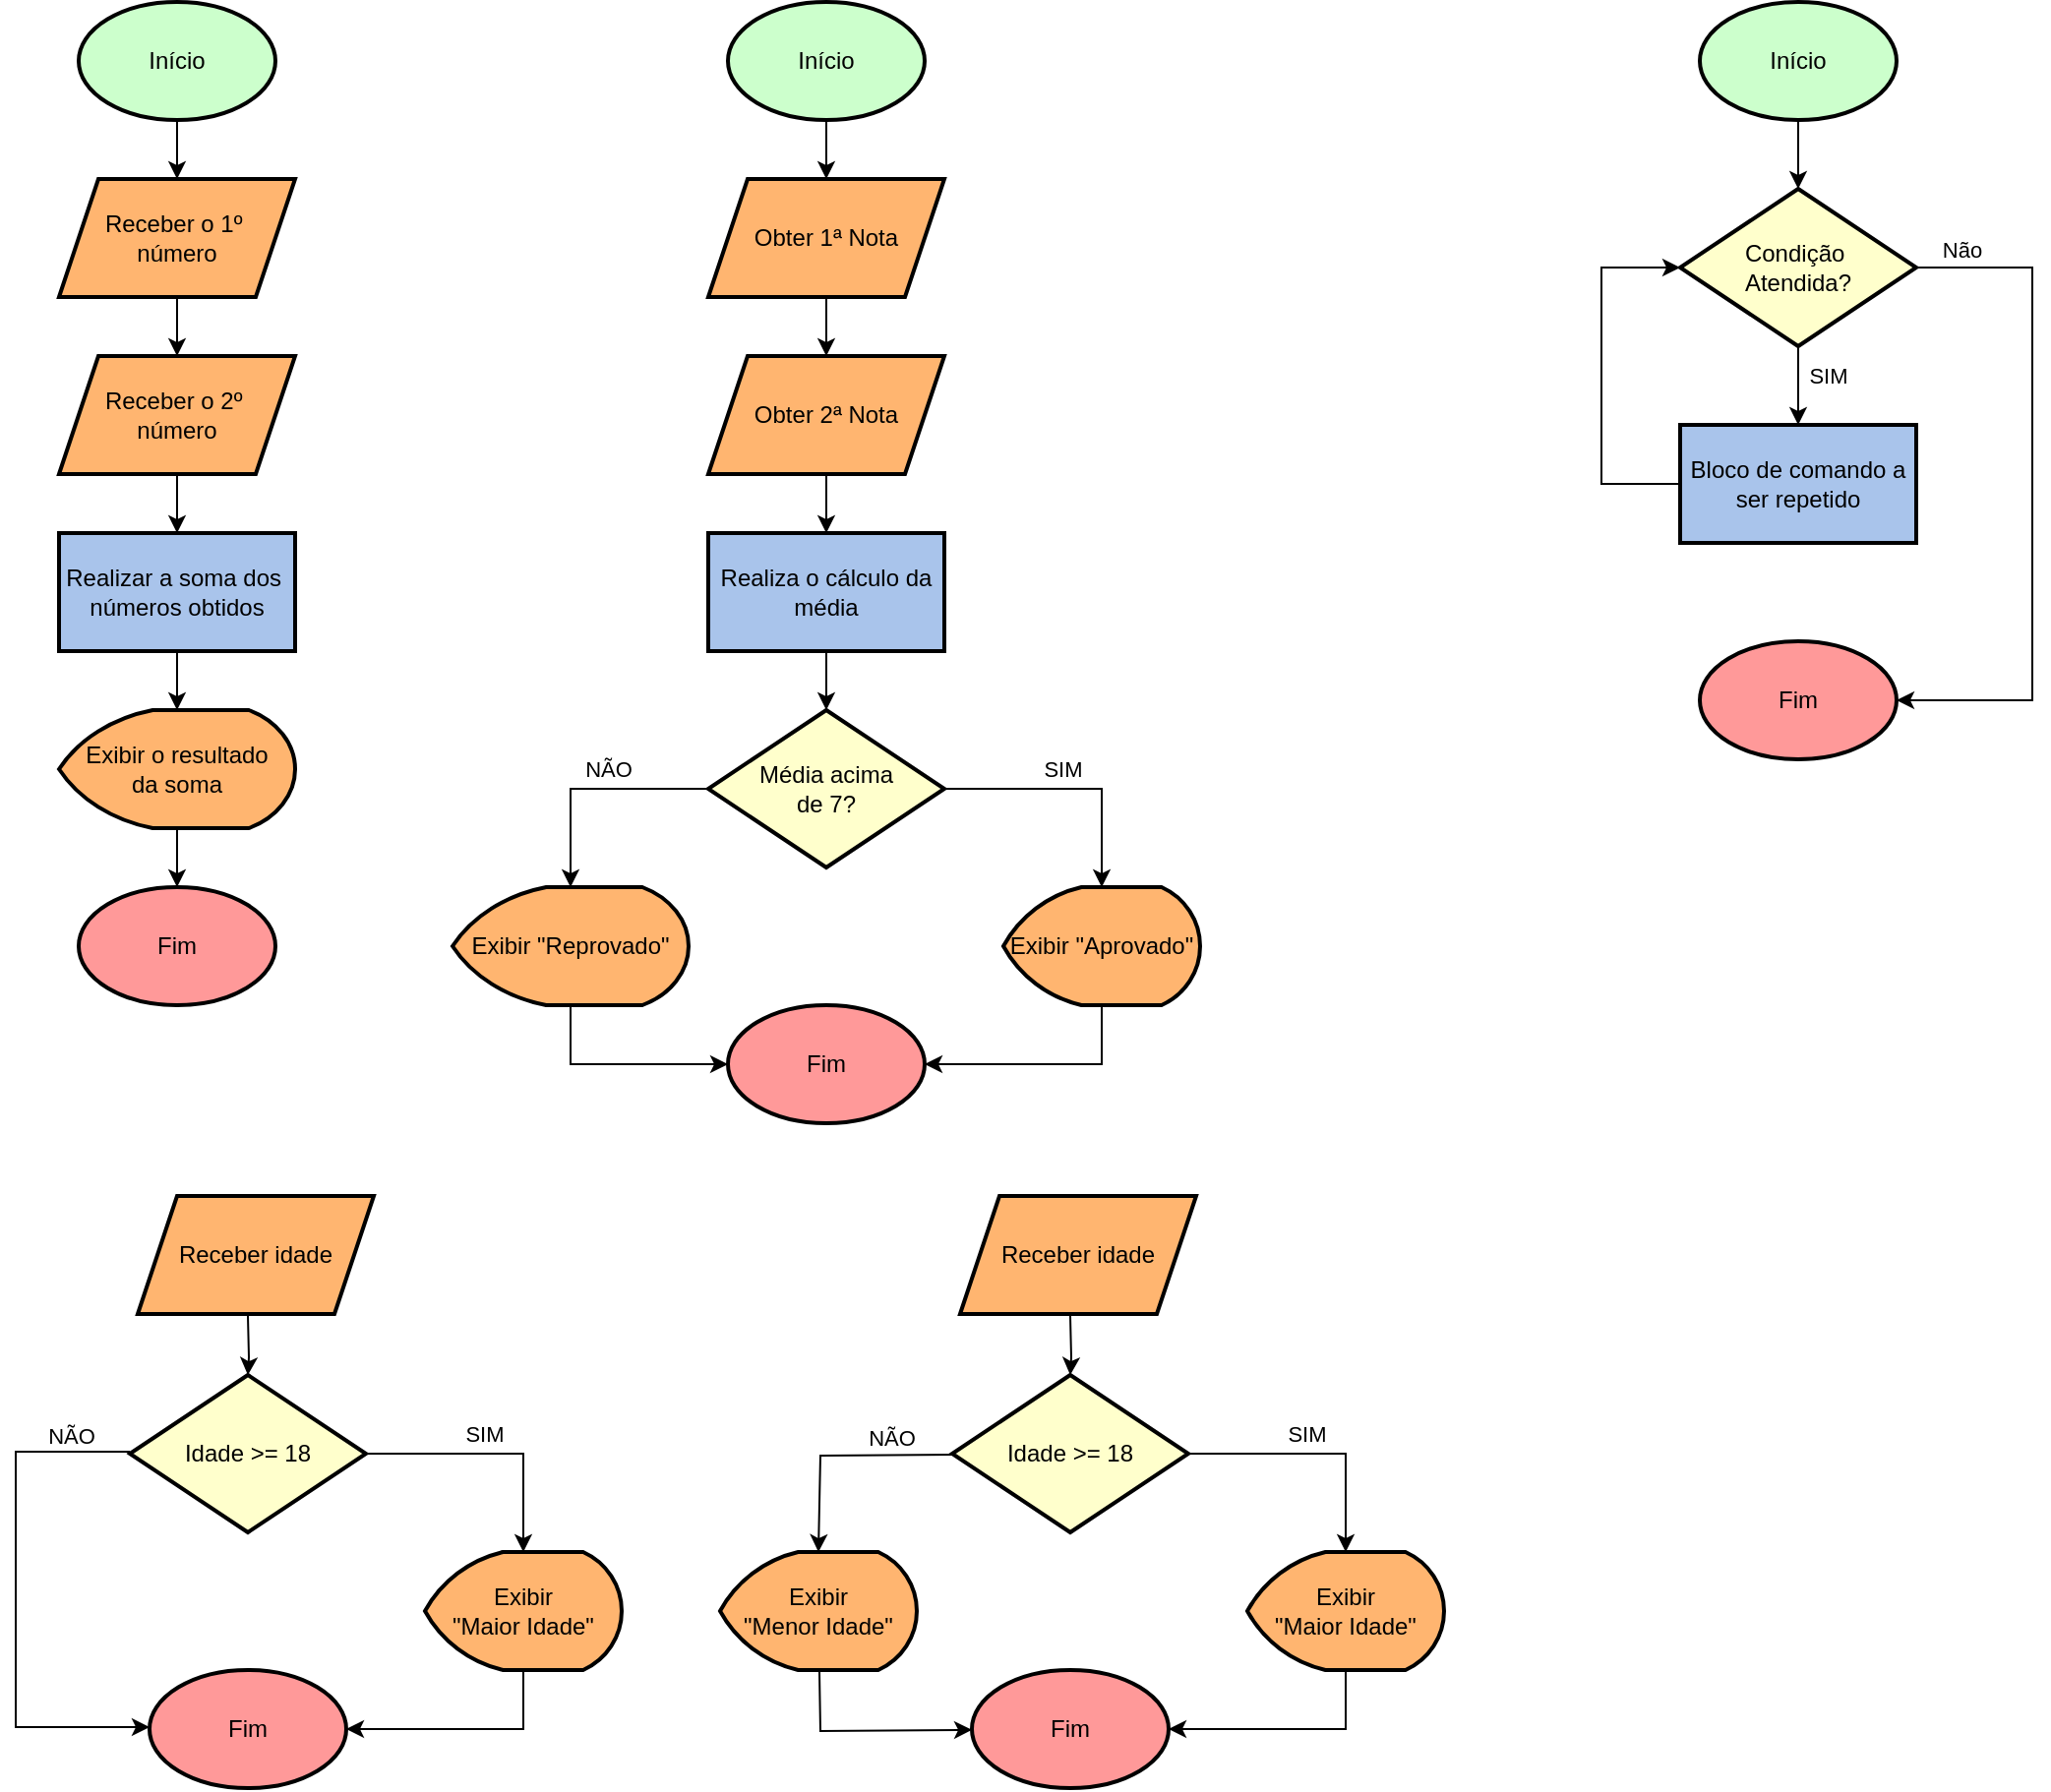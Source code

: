 <mxfile version="24.0.2" type="device" pages="2">
  <diagram name="Página-1" id="hm6SM9kWfItlW4VCQk-M">
    <mxGraphModel dx="1499" dy="693" grid="0" gridSize="10" guides="1" tooltips="1" connect="1" arrows="1" fold="1" page="1" pageScale="1" pageWidth="827" pageHeight="1169" math="0" shadow="0">
      <root>
        <mxCell id="0" />
        <mxCell id="1" parent="0" />
        <mxCell id="LTGdT5odVtHn6cHPBRjp-3" value="" style="edgeStyle=orthogonalEdgeStyle;rounded=0;orthogonalLoop=1;jettySize=auto;html=1;" parent="1" source="LTGdT5odVtHn6cHPBRjp-1" target="LTGdT5odVtHn6cHPBRjp-2" edge="1">
          <mxGeometry relative="1" as="geometry" />
        </mxCell>
        <mxCell id="LTGdT5odVtHn6cHPBRjp-1" value="Início" style="strokeWidth=2;html=1;shape=mxgraph.flowchart.start_1;whiteSpace=wrap;fillColor=#CCFFCC;" parent="1" vertex="1">
          <mxGeometry x="70" y="30" width="100" height="60" as="geometry" />
        </mxCell>
        <mxCell id="LTGdT5odVtHn6cHPBRjp-5" value="" style="edgeStyle=orthogonalEdgeStyle;rounded=0;orthogonalLoop=1;jettySize=auto;html=1;" parent="1" source="LTGdT5odVtHn6cHPBRjp-2" target="LTGdT5odVtHn6cHPBRjp-4" edge="1">
          <mxGeometry relative="1" as="geometry" />
        </mxCell>
        <mxCell id="LTGdT5odVtHn6cHPBRjp-2" value="Receber o 1º&amp;nbsp;&lt;br&gt;número" style="shape=parallelogram;perimeter=parallelogramPerimeter;whiteSpace=wrap;html=1;fixedSize=1;fillColor=#FFB570;strokeWidth=2;" parent="1" vertex="1">
          <mxGeometry x="60" y="120" width="120" height="60" as="geometry" />
        </mxCell>
        <mxCell id="LTGdT5odVtHn6cHPBRjp-7" value="" style="edgeStyle=orthogonalEdgeStyle;rounded=0;orthogonalLoop=1;jettySize=auto;html=1;" parent="1" source="LTGdT5odVtHn6cHPBRjp-4" target="LTGdT5odVtHn6cHPBRjp-6" edge="1">
          <mxGeometry relative="1" as="geometry" />
        </mxCell>
        <mxCell id="LTGdT5odVtHn6cHPBRjp-4" value="Receber o 2º&amp;nbsp;&lt;br&gt;número" style="shape=parallelogram;perimeter=parallelogramPerimeter;whiteSpace=wrap;html=1;fixedSize=1;fillColor=#FFB570;strokeWidth=2;" parent="1" vertex="1">
          <mxGeometry x="60" y="210" width="120" height="60" as="geometry" />
        </mxCell>
        <mxCell id="LTGdT5odVtHn6cHPBRjp-11" value="" style="edgeStyle=orthogonalEdgeStyle;rounded=0;orthogonalLoop=1;jettySize=auto;html=1;" parent="1" source="LTGdT5odVtHn6cHPBRjp-6" target="LTGdT5odVtHn6cHPBRjp-10" edge="1">
          <mxGeometry relative="1" as="geometry" />
        </mxCell>
        <mxCell id="LTGdT5odVtHn6cHPBRjp-6" value="Realizar a soma dos&amp;nbsp;&lt;br&gt;números obtidos" style="whiteSpace=wrap;html=1;fillColor=#A9C4EB;strokeWidth=2;" parent="1" vertex="1">
          <mxGeometry x="60" y="300" width="120" height="60" as="geometry" />
        </mxCell>
        <mxCell id="LTGdT5odVtHn6cHPBRjp-15" value="" style="edgeStyle=orthogonalEdgeStyle;rounded=0;orthogonalLoop=1;jettySize=auto;html=1;" parent="1" source="LTGdT5odVtHn6cHPBRjp-10" target="LTGdT5odVtHn6cHPBRjp-14" edge="1">
          <mxGeometry relative="1" as="geometry" />
        </mxCell>
        <mxCell id="LTGdT5odVtHn6cHPBRjp-10" value="Exibir o resultado&lt;br&gt;da soma" style="strokeWidth=2;html=1;shape=mxgraph.flowchart.display;whiteSpace=wrap;fillColor=#FFB570;" parent="1" vertex="1">
          <mxGeometry x="60" y="390" width="120" height="60" as="geometry" />
        </mxCell>
        <mxCell id="LTGdT5odVtHn6cHPBRjp-14" value="Fim" style="strokeWidth=2;html=1;shape=mxgraph.flowchart.start_1;whiteSpace=wrap;fillColor=#FF9999;" parent="1" vertex="1">
          <mxGeometry x="70" y="480" width="100" height="60" as="geometry" />
        </mxCell>
        <mxCell id="LTGdT5odVtHn6cHPBRjp-18" value="" style="edgeStyle=orthogonalEdgeStyle;rounded=0;orthogonalLoop=1;jettySize=auto;html=1;" parent="1" source="LTGdT5odVtHn6cHPBRjp-16" target="LTGdT5odVtHn6cHPBRjp-17" edge="1">
          <mxGeometry relative="1" as="geometry" />
        </mxCell>
        <mxCell id="LTGdT5odVtHn6cHPBRjp-16" value="Início" style="strokeWidth=2;html=1;shape=mxgraph.flowchart.start_1;whiteSpace=wrap;fillColor=#CCFFCC;" parent="1" vertex="1">
          <mxGeometry x="400" y="30" width="100" height="60" as="geometry" />
        </mxCell>
        <mxCell id="LTGdT5odVtHn6cHPBRjp-20" value="" style="edgeStyle=orthogonalEdgeStyle;rounded=0;orthogonalLoop=1;jettySize=auto;html=1;" parent="1" source="LTGdT5odVtHn6cHPBRjp-17" target="LTGdT5odVtHn6cHPBRjp-19" edge="1">
          <mxGeometry relative="1" as="geometry" />
        </mxCell>
        <mxCell id="LTGdT5odVtHn6cHPBRjp-17" value="Obter 1ª Nota" style="shape=parallelogram;perimeter=parallelogramPerimeter;whiteSpace=wrap;html=1;fixedSize=1;fillColor=#FFB570;strokeWidth=2;" parent="1" vertex="1">
          <mxGeometry x="390" y="120" width="120" height="60" as="geometry" />
        </mxCell>
        <mxCell id="LTGdT5odVtHn6cHPBRjp-22" value="" style="edgeStyle=orthogonalEdgeStyle;rounded=0;orthogonalLoop=1;jettySize=auto;html=1;" parent="1" source="LTGdT5odVtHn6cHPBRjp-19" target="LTGdT5odVtHn6cHPBRjp-21" edge="1">
          <mxGeometry relative="1" as="geometry" />
        </mxCell>
        <mxCell id="LTGdT5odVtHn6cHPBRjp-19" value="Obter 2ª Nota" style="shape=parallelogram;perimeter=parallelogramPerimeter;whiteSpace=wrap;html=1;fixedSize=1;fillColor=#FFB570;strokeWidth=2;" parent="1" vertex="1">
          <mxGeometry x="390" y="210" width="120" height="60" as="geometry" />
        </mxCell>
        <mxCell id="LTGdT5odVtHn6cHPBRjp-24" value="" style="edgeStyle=orthogonalEdgeStyle;rounded=0;orthogonalLoop=1;jettySize=auto;html=1;" parent="1" source="LTGdT5odVtHn6cHPBRjp-21" target="LTGdT5odVtHn6cHPBRjp-23" edge="1">
          <mxGeometry relative="1" as="geometry" />
        </mxCell>
        <mxCell id="LTGdT5odVtHn6cHPBRjp-21" value="Realiza o cálculo da média" style="whiteSpace=wrap;html=1;fillColor=#A9C4EB;strokeWidth=2;" parent="1" vertex="1">
          <mxGeometry x="390" y="300" width="120" height="60" as="geometry" />
        </mxCell>
        <mxCell id="LTGdT5odVtHn6cHPBRjp-26" value="" style="edgeStyle=orthogonalEdgeStyle;rounded=0;orthogonalLoop=1;jettySize=auto;html=1;" parent="1" source="LTGdT5odVtHn6cHPBRjp-23" target="LTGdT5odVtHn6cHPBRjp-25" edge="1">
          <mxGeometry relative="1" as="geometry" />
        </mxCell>
        <mxCell id="LTGdT5odVtHn6cHPBRjp-28" value="SIM" style="edgeLabel;html=1;align=center;verticalAlign=middle;resizable=0;points=[];" parent="LTGdT5odVtHn6cHPBRjp-26" vertex="1" connectable="0">
          <mxGeometry x="-0.088" y="-1" relative="1" as="geometry">
            <mxPoint y="-11" as="offset" />
          </mxGeometry>
        </mxCell>
        <mxCell id="LTGdT5odVtHn6cHPBRjp-30" value="" style="edgeStyle=orthogonalEdgeStyle;rounded=0;orthogonalLoop=1;jettySize=auto;html=1;" parent="1" source="LTGdT5odVtHn6cHPBRjp-23" target="LTGdT5odVtHn6cHPBRjp-29" edge="1">
          <mxGeometry relative="1" as="geometry" />
        </mxCell>
        <mxCell id="LTGdT5odVtHn6cHPBRjp-31" value="NÃO" style="edgeLabel;html=1;align=center;verticalAlign=middle;resizable=0;points=[];" parent="LTGdT5odVtHn6cHPBRjp-30" vertex="1" connectable="0">
          <mxGeometry x="-0.294" y="1" relative="1" as="geometry">
            <mxPoint x="-9" y="-11" as="offset" />
          </mxGeometry>
        </mxCell>
        <mxCell id="LTGdT5odVtHn6cHPBRjp-23" value="Média acima &lt;br&gt;de 7?" style="rhombus;whiteSpace=wrap;html=1;fillColor=#FFFFCC;strokeWidth=2;" parent="1" vertex="1">
          <mxGeometry x="390" y="390" width="120" height="80" as="geometry" />
        </mxCell>
        <mxCell id="LTGdT5odVtHn6cHPBRjp-38" value="" style="edgeStyle=orthogonalEdgeStyle;rounded=0;orthogonalLoop=1;jettySize=auto;html=1;" parent="1" source="LTGdT5odVtHn6cHPBRjp-25" target="LTGdT5odVtHn6cHPBRjp-36" edge="1">
          <mxGeometry relative="1" as="geometry">
            <Array as="points">
              <mxPoint x="590" y="570" />
            </Array>
          </mxGeometry>
        </mxCell>
        <mxCell id="LTGdT5odVtHn6cHPBRjp-25" value="Exibir &quot;Aprovado&quot;" style="strokeWidth=2;html=1;shape=mxgraph.flowchart.display;whiteSpace=wrap;fillColor=#FFB570;" parent="1" vertex="1">
          <mxGeometry x="540" y="480" width="100" height="60" as="geometry" />
        </mxCell>
        <mxCell id="LTGdT5odVtHn6cHPBRjp-29" value="Exibir &quot;Reprovado&quot;" style="strokeWidth=2;html=1;shape=mxgraph.flowchart.display;whiteSpace=wrap;fillColor=#FFB570;" parent="1" vertex="1">
          <mxGeometry x="260" y="480" width="120" height="60" as="geometry" />
        </mxCell>
        <mxCell id="LTGdT5odVtHn6cHPBRjp-37" value="" style="edgeStyle=orthogonalEdgeStyle;rounded=0;orthogonalLoop=1;jettySize=auto;html=1;" parent="1" source="LTGdT5odVtHn6cHPBRjp-29" target="LTGdT5odVtHn6cHPBRjp-36" edge="1">
          <mxGeometry relative="1" as="geometry">
            <Array as="points">
              <mxPoint x="320" y="570" />
            </Array>
          </mxGeometry>
        </mxCell>
        <mxCell id="LTGdT5odVtHn6cHPBRjp-36" value="Fim" style="strokeWidth=2;html=1;shape=mxgraph.flowchart.start_1;whiteSpace=wrap;fillColor=#FF9999;" parent="1" vertex="1">
          <mxGeometry x="400" y="540" width="100" height="60" as="geometry" />
        </mxCell>
        <mxCell id="6OP_2RdyCySm3CZzYsaX-1" value="" style="edgeStyle=orthogonalEdgeStyle;rounded=0;orthogonalLoop=1;jettySize=auto;html=1;" parent="1" target="6OP_2RdyCySm3CZzYsaX-7" edge="1">
          <mxGeometry relative="1" as="geometry">
            <mxPoint x="156" y="698" as="sourcePoint" />
          </mxGeometry>
        </mxCell>
        <mxCell id="6OP_2RdyCySm3CZzYsaX-3" value="" style="edgeStyle=orthogonalEdgeStyle;rounded=0;orthogonalLoop=1;jettySize=auto;html=1;" parent="1" source="6OP_2RdyCySm3CZzYsaX-7" target="6OP_2RdyCySm3CZzYsaX-9" edge="1">
          <mxGeometry relative="1" as="geometry" />
        </mxCell>
        <mxCell id="6OP_2RdyCySm3CZzYsaX-4" value="SIM" style="edgeLabel;html=1;align=center;verticalAlign=middle;resizable=0;points=[];" parent="6OP_2RdyCySm3CZzYsaX-3" vertex="1" connectable="0">
          <mxGeometry x="-0.088" y="-1" relative="1" as="geometry">
            <mxPoint y="-11" as="offset" />
          </mxGeometry>
        </mxCell>
        <mxCell id="6OP_2RdyCySm3CZzYsaX-5" value="" style="edgeStyle=orthogonalEdgeStyle;rounded=0;orthogonalLoop=1;jettySize=auto;html=1;" parent="1" edge="1">
          <mxGeometry relative="1" as="geometry">
            <mxPoint x="96.052" y="767.004" as="sourcePoint" />
            <mxPoint x="106" y="907.004" as="targetPoint" />
            <Array as="points">
              <mxPoint x="38" y="766.97" />
              <mxPoint x="38" y="906.97" />
            </Array>
          </mxGeometry>
        </mxCell>
        <mxCell id="6OP_2RdyCySm3CZzYsaX-6" value="NÃO" style="edgeLabel;html=1;align=center;verticalAlign=middle;resizable=0;points=[];" parent="6OP_2RdyCySm3CZzYsaX-5" vertex="1" connectable="0">
          <mxGeometry x="-0.294" y="1" relative="1" as="geometry">
            <mxPoint x="27" y="-44" as="offset" />
          </mxGeometry>
        </mxCell>
        <mxCell id="6OP_2RdyCySm3CZzYsaX-7" value="Idade &amp;gt;= 18" style="rhombus;whiteSpace=wrap;html=1;fillColor=#FFFFCC;strokeWidth=2;" parent="1" vertex="1">
          <mxGeometry x="96" y="728" width="120" height="80" as="geometry" />
        </mxCell>
        <mxCell id="6OP_2RdyCySm3CZzYsaX-8" value="" style="edgeStyle=orthogonalEdgeStyle;rounded=0;orthogonalLoop=1;jettySize=auto;html=1;" parent="1" source="6OP_2RdyCySm3CZzYsaX-9" target="6OP_2RdyCySm3CZzYsaX-11" edge="1">
          <mxGeometry relative="1" as="geometry">
            <Array as="points">
              <mxPoint x="296" y="908" />
            </Array>
          </mxGeometry>
        </mxCell>
        <mxCell id="6OP_2RdyCySm3CZzYsaX-9" value="Exibir &lt;br&gt;&quot;Maior Idade&quot;" style="strokeWidth=2;html=1;shape=mxgraph.flowchart.display;whiteSpace=wrap;fillColor=#FFB570;" parent="1" vertex="1">
          <mxGeometry x="246" y="818" width="100" height="60" as="geometry" />
        </mxCell>
        <mxCell id="6OP_2RdyCySm3CZzYsaX-11" value="Fim" style="strokeWidth=2;html=1;shape=mxgraph.flowchart.start_1;whiteSpace=wrap;fillColor=#FF9999;" parent="1" vertex="1">
          <mxGeometry x="106" y="878" width="100" height="60" as="geometry" />
        </mxCell>
        <mxCell id="6OP_2RdyCySm3CZzYsaX-14" value="Receber idade" style="shape=parallelogram;perimeter=parallelogramPerimeter;whiteSpace=wrap;html=1;fixedSize=1;fillColor=#FFB570;strokeWidth=2;" parent="1" vertex="1">
          <mxGeometry x="100" y="637" width="120" height="60" as="geometry" />
        </mxCell>
        <mxCell id="REIxQnFtskzIc5qzmIka-2" value="" style="edgeStyle=orthogonalEdgeStyle;rounded=0;orthogonalLoop=1;jettySize=auto;html=1;" parent="1" target="REIxQnFtskzIc5qzmIka-7" edge="1">
          <mxGeometry relative="1" as="geometry">
            <mxPoint x="574" y="698" as="sourcePoint" />
          </mxGeometry>
        </mxCell>
        <mxCell id="REIxQnFtskzIc5qzmIka-3" value="" style="edgeStyle=orthogonalEdgeStyle;rounded=0;orthogonalLoop=1;jettySize=auto;html=1;" parent="1" source="REIxQnFtskzIc5qzmIka-7" target="REIxQnFtskzIc5qzmIka-9" edge="1">
          <mxGeometry relative="1" as="geometry" />
        </mxCell>
        <mxCell id="REIxQnFtskzIc5qzmIka-4" value="SIM" style="edgeLabel;html=1;align=center;verticalAlign=middle;resizable=0;points=[];" parent="REIxQnFtskzIc5qzmIka-3" vertex="1" connectable="0">
          <mxGeometry x="-0.088" y="-1" relative="1" as="geometry">
            <mxPoint y="-11" as="offset" />
          </mxGeometry>
        </mxCell>
        <mxCell id="REIxQnFtskzIc5qzmIka-16" value="" style="edgeStyle=none;rounded=0;orthogonalLoop=1;jettySize=auto;html=1;entryX=0.5;entryY=0;entryDx=0;entryDy=0;entryPerimeter=0;" parent="1" source="REIxQnFtskzIc5qzmIka-7" target="REIxQnFtskzIc5qzmIka-12" edge="1">
          <mxGeometry relative="1" as="geometry">
            <Array as="points">
              <mxPoint x="447" y="769" />
            </Array>
          </mxGeometry>
        </mxCell>
        <mxCell id="REIxQnFtskzIc5qzmIka-17" value="NÃO" style="edgeLabel;html=1;align=center;verticalAlign=middle;resizable=0;points=[];" parent="REIxQnFtskzIc5qzmIka-16" vertex="1" connectable="0">
          <mxGeometry x="-0.385" y="2" relative="1" as="geometry">
            <mxPoint x="4" y="-11" as="offset" />
          </mxGeometry>
        </mxCell>
        <mxCell id="REIxQnFtskzIc5qzmIka-7" value="Idade &amp;gt;= 18" style="rhombus;whiteSpace=wrap;html=1;fillColor=#FFFFCC;strokeWidth=2;" parent="1" vertex="1">
          <mxGeometry x="514" y="728" width="120" height="80" as="geometry" />
        </mxCell>
        <mxCell id="REIxQnFtskzIc5qzmIka-8" value="" style="edgeStyle=orthogonalEdgeStyle;rounded=0;orthogonalLoop=1;jettySize=auto;html=1;" parent="1" source="REIxQnFtskzIc5qzmIka-9" target="REIxQnFtskzIc5qzmIka-10" edge="1">
          <mxGeometry relative="1" as="geometry">
            <Array as="points">
              <mxPoint x="714" y="908" />
            </Array>
          </mxGeometry>
        </mxCell>
        <mxCell id="REIxQnFtskzIc5qzmIka-9" value="Exibir &lt;br&gt;&quot;Maior Idade&quot;" style="strokeWidth=2;html=1;shape=mxgraph.flowchart.display;whiteSpace=wrap;fillColor=#FFB570;" parent="1" vertex="1">
          <mxGeometry x="664" y="818" width="100" height="60" as="geometry" />
        </mxCell>
        <mxCell id="REIxQnFtskzIc5qzmIka-10" value="Fim" style="strokeWidth=2;html=1;shape=mxgraph.flowchart.start_1;whiteSpace=wrap;fillColor=#FF9999;" parent="1" vertex="1">
          <mxGeometry x="524" y="878" width="100" height="60" as="geometry" />
        </mxCell>
        <mxCell id="REIxQnFtskzIc5qzmIka-11" value="Receber idade" style="shape=parallelogram;perimeter=parallelogramPerimeter;whiteSpace=wrap;html=1;fixedSize=1;fillColor=#FFB570;strokeWidth=2;" parent="1" vertex="1">
          <mxGeometry x="518" y="637" width="120" height="60" as="geometry" />
        </mxCell>
        <mxCell id="REIxQnFtskzIc5qzmIka-19" style="edgeStyle=none;rounded=0;orthogonalLoop=1;jettySize=auto;html=1;" parent="1" source="REIxQnFtskzIc5qzmIka-12" target="REIxQnFtskzIc5qzmIka-10" edge="1">
          <mxGeometry relative="1" as="geometry">
            <Array as="points">
              <mxPoint x="447" y="909" />
            </Array>
          </mxGeometry>
        </mxCell>
        <mxCell id="REIxQnFtskzIc5qzmIka-12" value="Exibir &lt;br&gt;&quot;Menor Idade&quot;" style="strokeWidth=2;html=1;shape=mxgraph.flowchart.display;whiteSpace=wrap;fillColor=#FFB570;" parent="1" vertex="1">
          <mxGeometry x="396" y="818" width="100" height="60" as="geometry" />
        </mxCell>
        <mxCell id="Q9rN-usDmj5HnhR7gYh3-3" value="" style="edgeStyle=orthogonalEdgeStyle;rounded=0;orthogonalLoop=1;jettySize=auto;html=1;" edge="1" parent="1" source="Q9rN-usDmj5HnhR7gYh3-1" target="Q9rN-usDmj5HnhR7gYh3-2">
          <mxGeometry relative="1" as="geometry" />
        </mxCell>
        <mxCell id="Q9rN-usDmj5HnhR7gYh3-1" value="Início" style="strokeWidth=2;html=1;shape=mxgraph.flowchart.start_1;whiteSpace=wrap;fillColor=#CCFFCC;" vertex="1" parent="1">
          <mxGeometry x="894" y="30" width="100" height="60" as="geometry" />
        </mxCell>
        <mxCell id="Q9rN-usDmj5HnhR7gYh3-8" style="edgeStyle=orthogonalEdgeStyle;rounded=0;orthogonalLoop=1;jettySize=auto;html=1;exitX=0.5;exitY=1;exitDx=0;exitDy=0;" edge="1" parent="1" source="Q9rN-usDmj5HnhR7gYh3-2" target="Q9rN-usDmj5HnhR7gYh3-4">
          <mxGeometry relative="1" as="geometry" />
        </mxCell>
        <mxCell id="Q9rN-usDmj5HnhR7gYh3-10" value="SIM" style="edgeLabel;html=1;align=center;verticalAlign=middle;resizable=0;points=[];" vertex="1" connectable="0" parent="Q9rN-usDmj5HnhR7gYh3-8">
          <mxGeometry x="-0.504" relative="1" as="geometry">
            <mxPoint x="15" y="5" as="offset" />
          </mxGeometry>
        </mxCell>
        <mxCell id="Q9rN-usDmj5HnhR7gYh3-2" value="Condição&amp;nbsp;&lt;div&gt;Atendida?&lt;/div&gt;" style="rhombus;whiteSpace=wrap;html=1;fillColor=#FFFFCC;strokeWidth=2;" vertex="1" parent="1">
          <mxGeometry x="884" y="125" width="120" height="80" as="geometry" />
        </mxCell>
        <mxCell id="Q9rN-usDmj5HnhR7gYh3-9" style="edgeStyle=orthogonalEdgeStyle;rounded=0;orthogonalLoop=1;jettySize=auto;html=1;exitX=0;exitY=0.5;exitDx=0;exitDy=0;entryX=0;entryY=0.5;entryDx=0;entryDy=0;" edge="1" parent="1" source="Q9rN-usDmj5HnhR7gYh3-4" target="Q9rN-usDmj5HnhR7gYh3-2">
          <mxGeometry relative="1" as="geometry">
            <Array as="points">
              <mxPoint x="844" y="275" />
              <mxPoint x="844" y="165" />
            </Array>
          </mxGeometry>
        </mxCell>
        <mxCell id="Q9rN-usDmj5HnhR7gYh3-4" value="Bloco de comando a ser repetido" style="whiteSpace=wrap;html=1;fillColor=#A9C4EB;strokeWidth=2;" vertex="1" parent="1">
          <mxGeometry x="884" y="245" width="120" height="60" as="geometry" />
        </mxCell>
        <mxCell id="Q9rN-usDmj5HnhR7gYh3-5" value="Fim" style="strokeWidth=2;html=1;shape=mxgraph.flowchart.start_1;whiteSpace=wrap;fillColor=#FF9999;" vertex="1" parent="1">
          <mxGeometry x="894" y="355" width="100" height="60" as="geometry" />
        </mxCell>
        <mxCell id="Q9rN-usDmj5HnhR7gYh3-6" style="edgeStyle=orthogonalEdgeStyle;rounded=0;orthogonalLoop=1;jettySize=auto;html=1;exitX=1;exitY=0.5;exitDx=0;exitDy=0;entryX=1;entryY=0.5;entryDx=0;entryDy=0;entryPerimeter=0;" edge="1" parent="1" source="Q9rN-usDmj5HnhR7gYh3-2" target="Q9rN-usDmj5HnhR7gYh3-5">
          <mxGeometry relative="1" as="geometry">
            <Array as="points">
              <mxPoint x="1063" y="165" />
              <mxPoint x="1063" y="385" />
            </Array>
          </mxGeometry>
        </mxCell>
        <mxCell id="Q9rN-usDmj5HnhR7gYh3-7" value="Não" style="edgeLabel;html=1;align=center;verticalAlign=middle;resizable=0;points=[];" vertex="1" connectable="0" parent="Q9rN-usDmj5HnhR7gYh3-6">
          <mxGeometry x="-0.801" y="2" relative="1" as="geometry">
            <mxPoint x="-12" y="-7" as="offset" />
          </mxGeometry>
        </mxCell>
      </root>
    </mxGraphModel>
  </diagram>
  <diagram id="wXqvKADwfAwHZBJi1QK_" name="Página-2">
    <mxGraphModel dx="918" dy="554" grid="0" gridSize="10" guides="1" tooltips="1" connect="1" arrows="1" fold="1" page="1" pageScale="1" pageWidth="827" pageHeight="1169" math="0" shadow="0">
      <root>
        <mxCell id="0" />
        <mxCell id="1" parent="0" />
      </root>
    </mxGraphModel>
  </diagram>
</mxfile>

